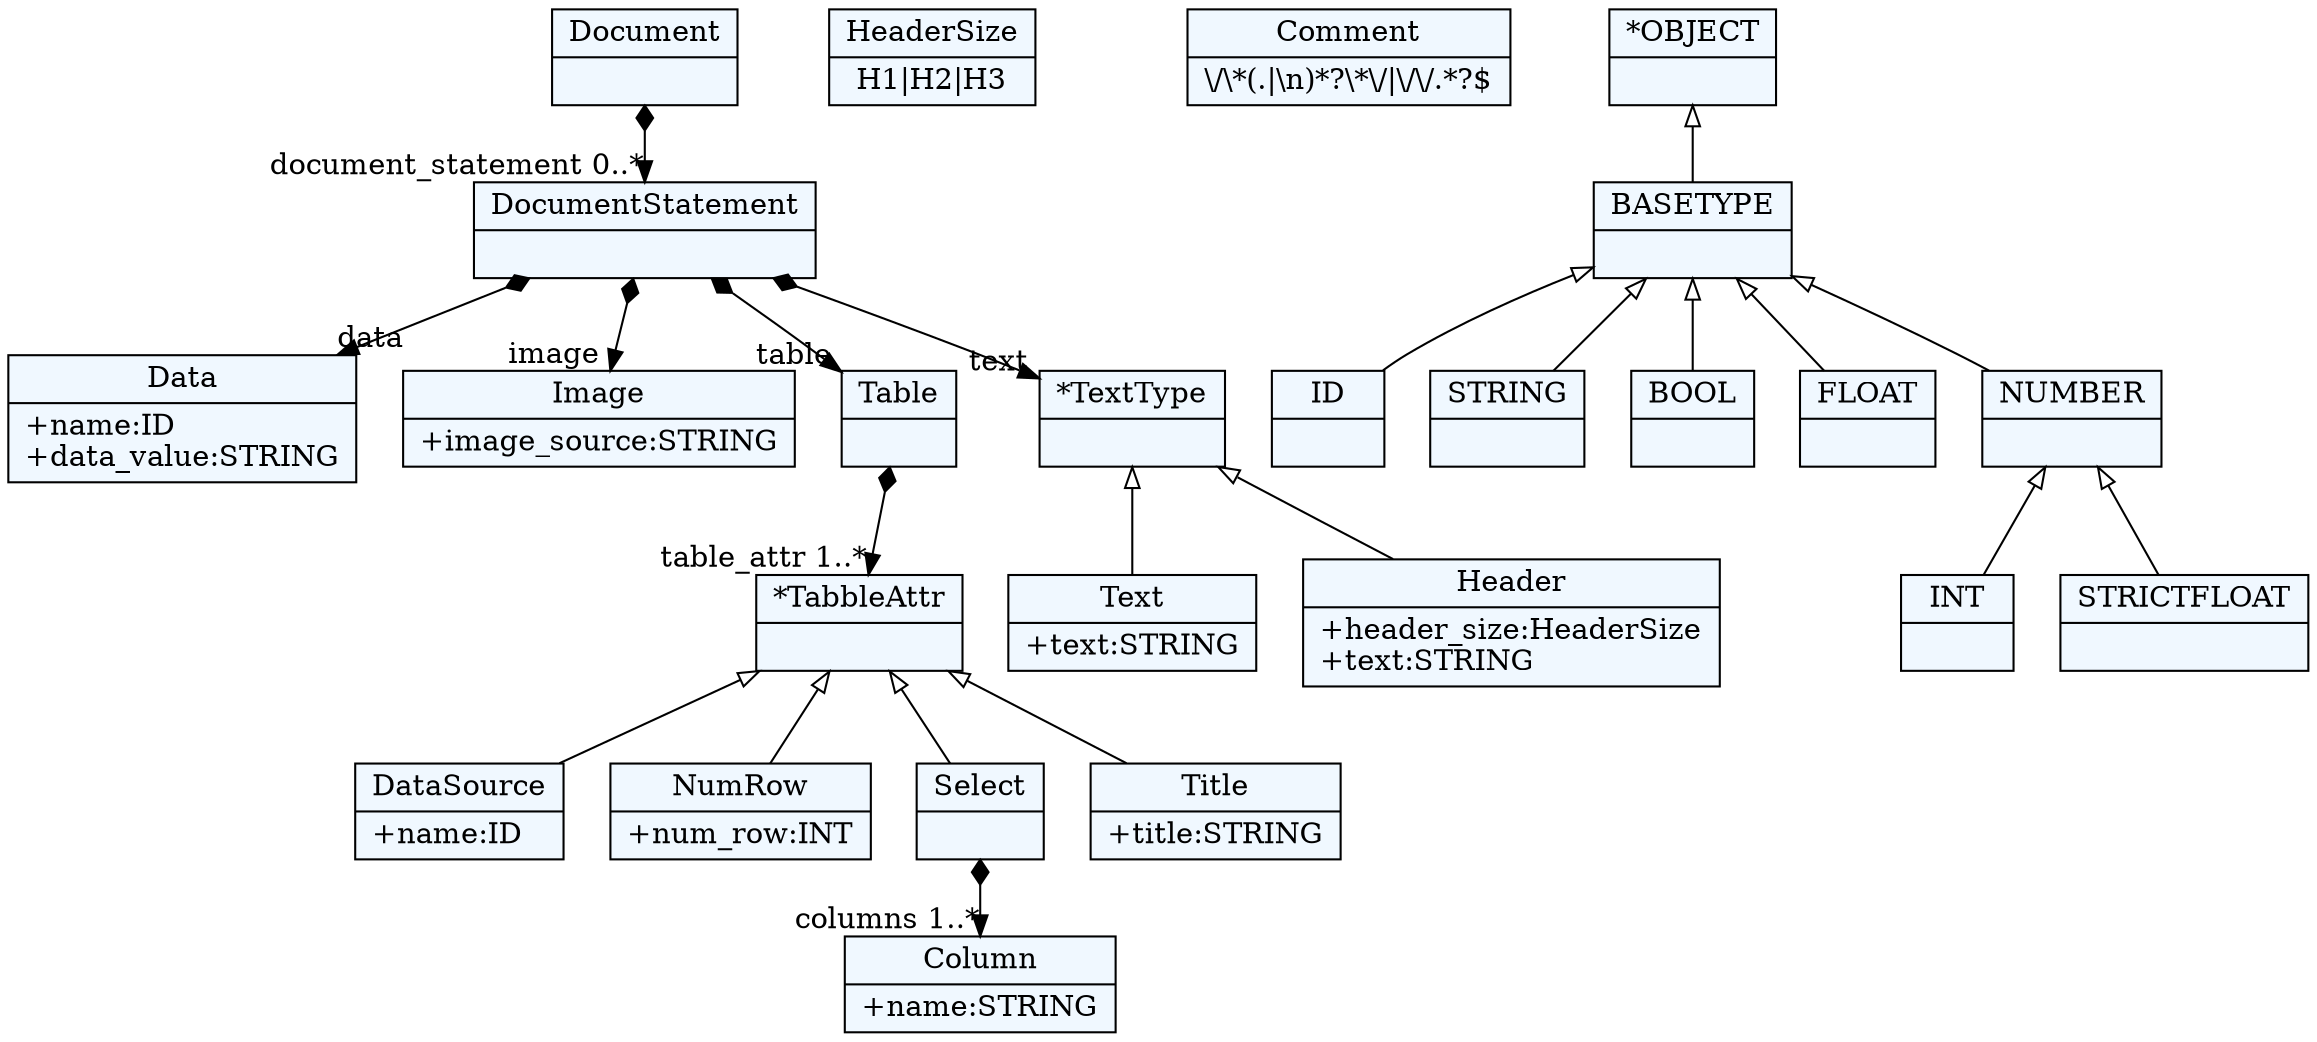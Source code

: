
    digraph textX {
    fontname = "Bitstream Vera Sans"
    fontsize = 8
    node[
        shape=record,
        style=filled,
        fillcolor=aliceblue
    ]
    nodesep = 0.3
    edge[dir=black,arrowtail=empty]


55276512[ label="{Document|}"]

55277928[ label="{DocumentStatement|}"]

55283760[ label="{Data|+name:ID\l+data_value:STRING\l}"]

55285176[ label="{Image|+image_source:STRING\l}"]

55286592[ label="{Table|}"]

55300616[ label="{*TabbleAttr|}"]

55302032[ label="{DataSource|+name:ID\l}"]

55284704[ label="{NumRow|+num_row:INT\l}"]

55276040[ label="{Select|}"]

55302976[ label="{Title|+title:STRING\l}"]

55317000[ label="{Column|+name:STRING\l}"]

55318416[ label="{*TextType|}"]

55319832[ label="{Text|+text:STRING\l}"]

55333856[ label="{Header|+header_size:HeaderSize\l+text:STRING\l}"]

55335272[ label="{HeaderSize|H1\|H2\|H3}"]

55337008[ label="{Comment|\\/\\*(.\|\\n)*\?\\*\\/\|\\/\\/.*\?$}"]

54954344[ label="{ID|}"]

55074864[ label="{STRING|}"]

55076280[ label="{BOOL|}"]

55077696[ label="{INT|}"]

55087624[ label="{FLOAT|}"]

55089040[ label="{STRICTFLOAT|}"]

55090456[ label="{NUMBER|}"]

55096288[ label="{BASETYPE|}"]

55097704[ label="{*OBJECT|}"]



55276512 -> 55277928[arrowtail=diamond, dir=both, headlabel="document_statement 0..*"]
55277928 -> 55283760[arrowtail=diamond, dir=both, headlabel="data "]
55277928 -> 55285176[arrowtail=diamond, dir=both, headlabel="image "]
55277928 -> 55286592[arrowtail=diamond, dir=both, headlabel="table "]
55277928 -> 55318416[arrowtail=diamond, dir=both, headlabel="text "]
55286592 -> 55300616[arrowtail=diamond, dir=both, headlabel="table_attr 1..*"]
55300616 -> 55302032 [dir=back]
55300616 -> 55284704 [dir=back]
55300616 -> 55276040 [dir=back]
55300616 -> 55302976 [dir=back]
55276040 -> 55317000[arrowtail=diamond, dir=both, headlabel="columns 1..*"]
55318416 -> 55319832 [dir=back]
55318416 -> 55333856 [dir=back]
55090456 -> 55089040 [dir=back]
55090456 -> 55077696 [dir=back]
55096288 -> 55090456 [dir=back]
55096288 -> 55087624 [dir=back]
55096288 -> 55076280 [dir=back]
55096288 -> 54954344 [dir=back]
55096288 -> 55074864 [dir=back]
55097704 -> 55096288 [dir=back]

}
